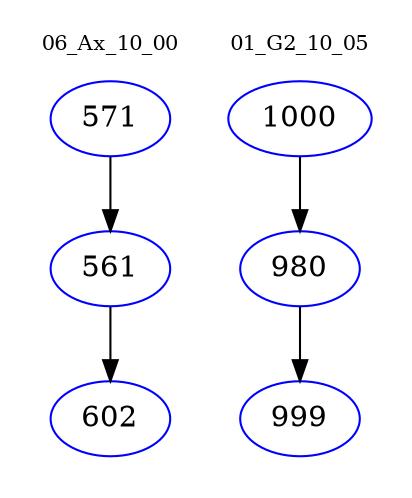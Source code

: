 digraph{
subgraph cluster_0 {
color = white
label = "06_Ax_10_00";
fontsize=10;
T0_571 [label="571", color="blue"]
T0_571 -> T0_561 [color="black"]
T0_561 [label="561", color="blue"]
T0_561 -> T0_602 [color="black"]
T0_602 [label="602", color="blue"]
}
subgraph cluster_1 {
color = white
label = "01_G2_10_05";
fontsize=10;
T1_1000 [label="1000", color="blue"]
T1_1000 -> T1_980 [color="black"]
T1_980 [label="980", color="blue"]
T1_980 -> T1_999 [color="black"]
T1_999 [label="999", color="blue"]
}
}
